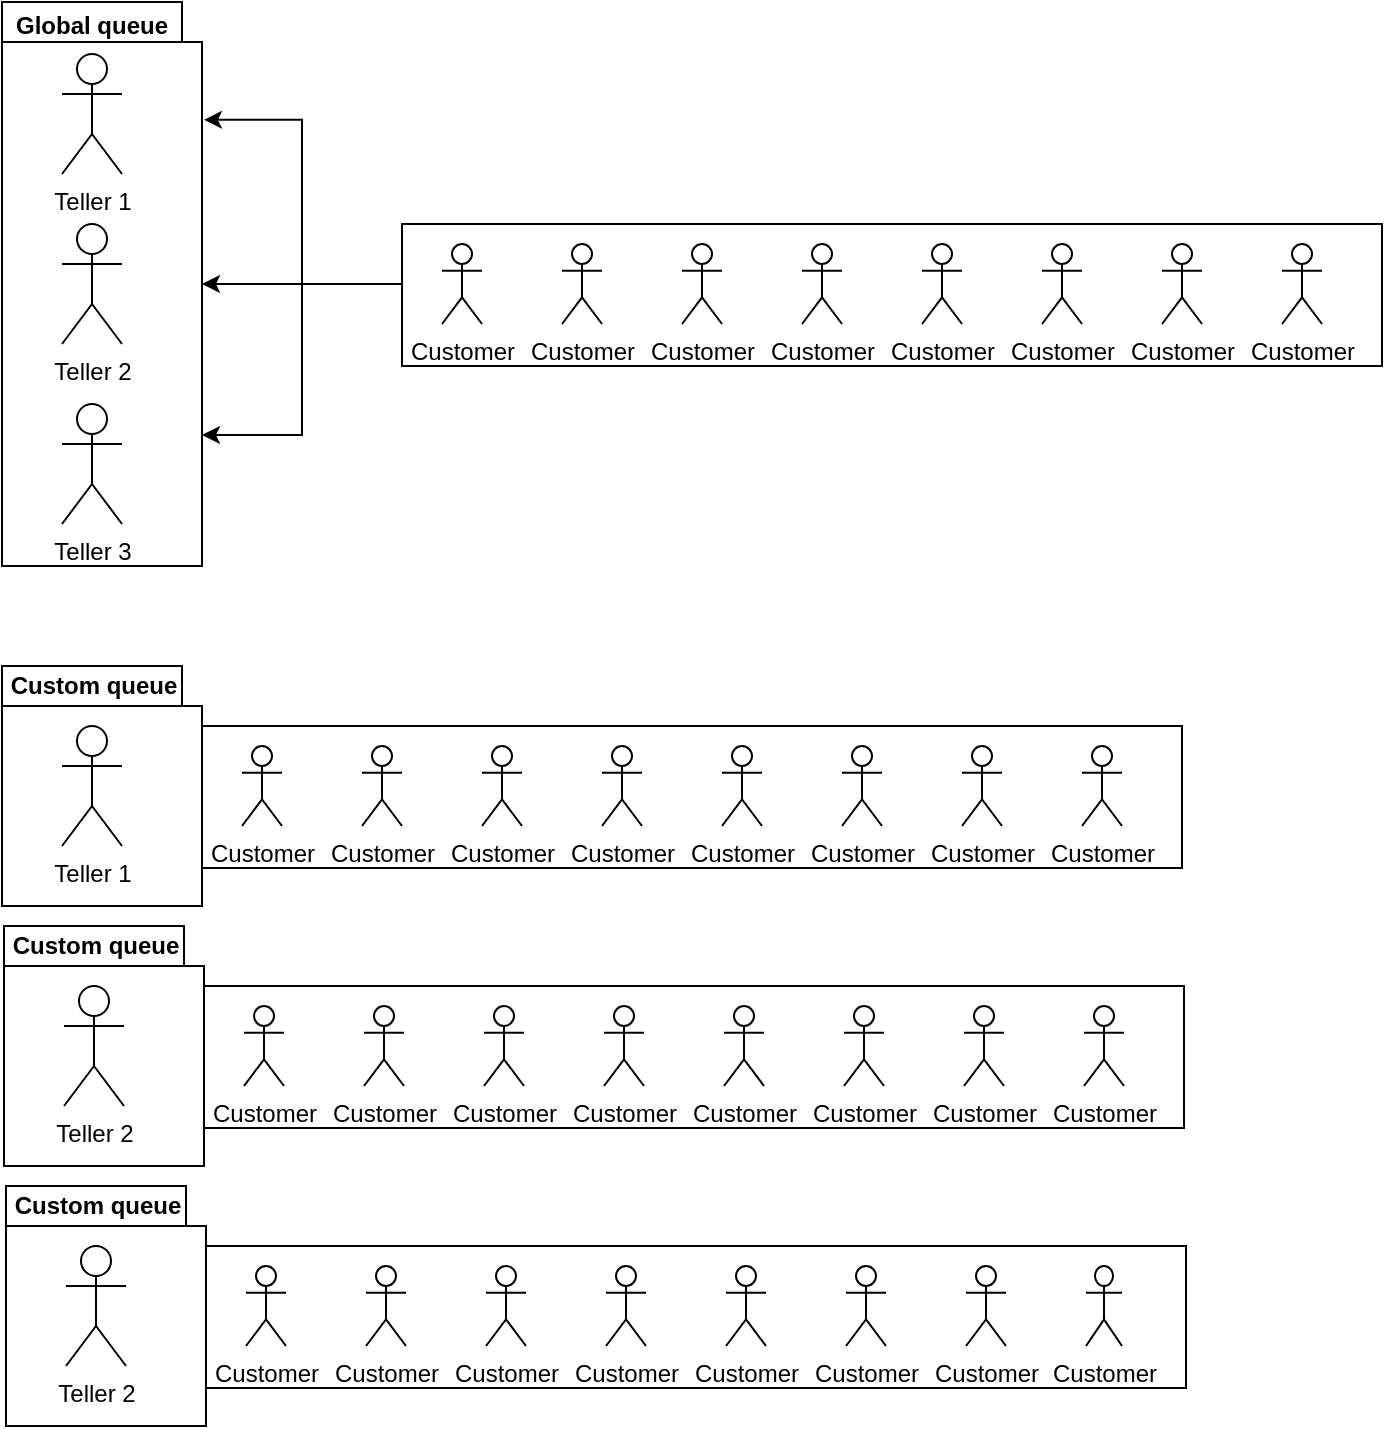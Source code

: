 <mxfile version="14.6.13" type="github">
  <diagram id="2GeDHIiJQ9i0ZAXMB6go" name="Page-1">
    <mxGraphModel dx="1186" dy="617" grid="1" gridSize="10" guides="1" tooltips="1" connect="1" arrows="1" fold="1" page="1" pageScale="1" pageWidth="827" pageHeight="1169" math="0" shadow="0">
      <root>
        <mxCell id="0" />
        <mxCell id="1" parent="0" />
        <mxCell id="XJ4RsiavHhW2-40Pzid3-6" value="" style="shape=folder;fontStyle=1;spacingTop=10;tabWidth=90;tabHeight=20;tabPosition=left;html=1;" vertex="1" parent="1">
          <mxGeometry x="40" y="48" width="100" height="282" as="geometry" />
        </mxCell>
        <mxCell id="XJ4RsiavHhW2-40Pzid3-2" value="Teller 2" style="shape=umlActor;verticalLabelPosition=bottom;verticalAlign=top;html=1;outlineConnect=0;" vertex="1" parent="1">
          <mxGeometry x="70" y="159" width="30" height="60" as="geometry" />
        </mxCell>
        <mxCell id="XJ4RsiavHhW2-40Pzid3-3" value="Teller 3&lt;br&gt;" style="shape=umlActor;verticalLabelPosition=bottom;verticalAlign=top;html=1;outlineConnect=0;" vertex="1" parent="1">
          <mxGeometry x="70" y="249" width="30" height="60" as="geometry" />
        </mxCell>
        <mxCell id="XJ4RsiavHhW2-40Pzid3-4" value="Teller 1&lt;br&gt;" style="shape=umlActor;verticalLabelPosition=bottom;verticalAlign=top;html=1;outlineConnect=0;" vertex="1" parent="1">
          <mxGeometry x="70" y="74" width="30" height="60" as="geometry" />
        </mxCell>
        <mxCell id="XJ4RsiavHhW2-40Pzid3-7" value="&lt;b&gt;Global queue&lt;/b&gt;" style="text;html=1;strokeColor=none;fillColor=none;align=center;verticalAlign=middle;whiteSpace=wrap;rounded=0;" vertex="1" parent="1">
          <mxGeometry x="40" y="50" width="90" height="20" as="geometry" />
        </mxCell>
        <mxCell id="XJ4RsiavHhW2-40Pzid3-18" style="edgeStyle=orthogonalEdgeStyle;rounded=0;orthogonalLoop=1;jettySize=auto;html=1;entryX=1.01;entryY=0.209;entryDx=0;entryDy=0;entryPerimeter=0;exitX=0;exitY=0.5;exitDx=0;exitDy=0;" edge="1" parent="1" source="XJ4RsiavHhW2-40Pzid3-17" target="XJ4RsiavHhW2-40Pzid3-6">
          <mxGeometry relative="1" as="geometry">
            <Array as="points">
              <mxPoint x="240" y="189" />
              <mxPoint x="190" y="189" />
              <mxPoint x="190" y="107" />
            </Array>
          </mxGeometry>
        </mxCell>
        <mxCell id="XJ4RsiavHhW2-40Pzid3-19" style="edgeStyle=orthogonalEdgeStyle;rounded=0;orthogonalLoop=1;jettySize=auto;html=1;exitX=0;exitY=0.25;exitDx=0;exitDy=0;" edge="1" parent="1" source="XJ4RsiavHhW2-40Pzid3-17">
          <mxGeometry relative="1" as="geometry">
            <mxPoint x="140" y="189" as="targetPoint" />
            <Array as="points">
              <mxPoint x="240" y="189" />
              <mxPoint x="140" y="189" />
            </Array>
          </mxGeometry>
        </mxCell>
        <mxCell id="XJ4RsiavHhW2-40Pzid3-20" style="edgeStyle=orthogonalEdgeStyle;rounded=0;orthogonalLoop=1;jettySize=auto;html=1;exitX=0;exitY=0.75;exitDx=0;exitDy=0;entryX=0;entryY=0;entryDx=100;entryDy=216.5;entryPerimeter=0;" edge="1" parent="1" source="XJ4RsiavHhW2-40Pzid3-17" target="XJ4RsiavHhW2-40Pzid3-6">
          <mxGeometry relative="1" as="geometry">
            <Array as="points">
              <mxPoint x="240" y="189" />
              <mxPoint x="190" y="189" />
              <mxPoint x="190" y="265" />
            </Array>
          </mxGeometry>
        </mxCell>
        <mxCell id="XJ4RsiavHhW2-40Pzid3-17" value="" style="rounded=0;whiteSpace=wrap;html=1;" vertex="1" parent="1">
          <mxGeometry x="240" y="159" width="490" height="71" as="geometry" />
        </mxCell>
        <mxCell id="XJ4RsiavHhW2-40Pzid3-21" value="Customer" style="shape=umlActor;verticalLabelPosition=bottom;verticalAlign=top;html=1;outlineConnect=0;" vertex="1" parent="1">
          <mxGeometry x="260" y="169" width="20" height="40" as="geometry" />
        </mxCell>
        <mxCell id="XJ4RsiavHhW2-40Pzid3-22" value="Customer" style="shape=umlActor;verticalLabelPosition=bottom;verticalAlign=top;html=1;outlineConnect=0;" vertex="1" parent="1">
          <mxGeometry x="320" y="169" width="20" height="40" as="geometry" />
        </mxCell>
        <mxCell id="XJ4RsiavHhW2-40Pzid3-23" value="Customer" style="shape=umlActor;verticalLabelPosition=bottom;verticalAlign=top;html=1;outlineConnect=0;" vertex="1" parent="1">
          <mxGeometry x="380" y="169" width="20" height="40" as="geometry" />
        </mxCell>
        <mxCell id="XJ4RsiavHhW2-40Pzid3-24" value="Customer" style="shape=umlActor;verticalLabelPosition=bottom;verticalAlign=top;html=1;outlineConnect=0;" vertex="1" parent="1">
          <mxGeometry x="440" y="169" width="20" height="40" as="geometry" />
        </mxCell>
        <mxCell id="XJ4RsiavHhW2-40Pzid3-25" value="Customer" style="shape=umlActor;verticalLabelPosition=bottom;verticalAlign=top;html=1;outlineConnect=0;" vertex="1" parent="1">
          <mxGeometry x="500" y="169" width="20" height="40" as="geometry" />
        </mxCell>
        <mxCell id="XJ4RsiavHhW2-40Pzid3-26" value="Customer" style="shape=umlActor;verticalLabelPosition=bottom;verticalAlign=top;html=1;outlineConnect=0;" vertex="1" parent="1">
          <mxGeometry x="560" y="169" width="20" height="40" as="geometry" />
        </mxCell>
        <mxCell id="XJ4RsiavHhW2-40Pzid3-30" value="Customer" style="shape=umlActor;verticalLabelPosition=bottom;verticalAlign=top;html=1;outlineConnect=0;" vertex="1" parent="1">
          <mxGeometry x="620" y="169" width="20" height="40" as="geometry" />
        </mxCell>
        <mxCell id="XJ4RsiavHhW2-40Pzid3-31" value="Customer" style="shape=umlActor;verticalLabelPosition=bottom;verticalAlign=top;html=1;outlineConnect=0;" vertex="1" parent="1">
          <mxGeometry x="680" y="169" width="20" height="40" as="geometry" />
        </mxCell>
        <mxCell id="XJ4RsiavHhW2-40Pzid3-33" value="" style="shape=folder;fontStyle=1;spacingTop=10;tabWidth=90;tabHeight=20;tabPosition=left;html=1;" vertex="1" parent="1">
          <mxGeometry x="40" y="380" width="100" height="120" as="geometry" />
        </mxCell>
        <mxCell id="XJ4RsiavHhW2-40Pzid3-34" value="&lt;b&gt;Custom queue&lt;/b&gt;" style="text;html=1;strokeColor=none;fillColor=none;align=center;verticalAlign=middle;whiteSpace=wrap;rounded=0;" vertex="1" parent="1">
          <mxGeometry x="41" y="380" width="90" height="20" as="geometry" />
        </mxCell>
        <mxCell id="XJ4RsiavHhW2-40Pzid3-35" value="Teller 1&lt;br&gt;" style="shape=umlActor;verticalLabelPosition=bottom;verticalAlign=top;html=1;outlineConnect=0;" vertex="1" parent="1">
          <mxGeometry x="70" y="410" width="30" height="60" as="geometry" />
        </mxCell>
        <mxCell id="XJ4RsiavHhW2-40Pzid3-36" value="" style="shape=folder;fontStyle=1;spacingTop=10;tabWidth=90;tabHeight=20;tabPosition=left;html=1;" vertex="1" parent="1">
          <mxGeometry x="41" y="510" width="100" height="120" as="geometry" />
        </mxCell>
        <mxCell id="XJ4RsiavHhW2-40Pzid3-37" value="&lt;b&gt;Custom queue&lt;/b&gt;" style="text;html=1;strokeColor=none;fillColor=none;align=center;verticalAlign=middle;whiteSpace=wrap;rounded=0;" vertex="1" parent="1">
          <mxGeometry x="42" y="510" width="90" height="20" as="geometry" />
        </mxCell>
        <mxCell id="XJ4RsiavHhW2-40Pzid3-38" value="Teller 2" style="shape=umlActor;verticalLabelPosition=bottom;verticalAlign=top;html=1;outlineConnect=0;" vertex="1" parent="1">
          <mxGeometry x="71" y="540" width="30" height="60" as="geometry" />
        </mxCell>
        <mxCell id="XJ4RsiavHhW2-40Pzid3-39" value="" style="shape=folder;fontStyle=1;spacingTop=10;tabWidth=90;tabHeight=20;tabPosition=left;html=1;" vertex="1" parent="1">
          <mxGeometry x="42" y="640" width="100" height="120" as="geometry" />
        </mxCell>
        <mxCell id="XJ4RsiavHhW2-40Pzid3-40" value="&lt;b&gt;Custom queue&lt;/b&gt;" style="text;html=1;strokeColor=none;fillColor=none;align=center;verticalAlign=middle;whiteSpace=wrap;rounded=0;" vertex="1" parent="1">
          <mxGeometry x="43" y="640" width="90" height="20" as="geometry" />
        </mxCell>
        <mxCell id="XJ4RsiavHhW2-40Pzid3-41" value="Teller 2" style="shape=umlActor;verticalLabelPosition=bottom;verticalAlign=top;html=1;outlineConnect=0;" vertex="1" parent="1">
          <mxGeometry x="72" y="670" width="30" height="60" as="geometry" />
        </mxCell>
        <mxCell id="XJ4RsiavHhW2-40Pzid3-42" value="" style="rounded=0;whiteSpace=wrap;html=1;" vertex="1" parent="1">
          <mxGeometry x="140" y="410" width="490" height="71" as="geometry" />
        </mxCell>
        <mxCell id="XJ4RsiavHhW2-40Pzid3-43" value="Customer" style="shape=umlActor;verticalLabelPosition=bottom;verticalAlign=top;html=1;outlineConnect=0;" vertex="1" parent="1">
          <mxGeometry x="160" y="420" width="20" height="40" as="geometry" />
        </mxCell>
        <mxCell id="XJ4RsiavHhW2-40Pzid3-44" value="Customer" style="shape=umlActor;verticalLabelPosition=bottom;verticalAlign=top;html=1;outlineConnect=0;" vertex="1" parent="1">
          <mxGeometry x="220" y="420" width="20" height="40" as="geometry" />
        </mxCell>
        <mxCell id="XJ4RsiavHhW2-40Pzid3-45" value="Customer" style="shape=umlActor;verticalLabelPosition=bottom;verticalAlign=top;html=1;outlineConnect=0;" vertex="1" parent="1">
          <mxGeometry x="280" y="420" width="20" height="40" as="geometry" />
        </mxCell>
        <mxCell id="XJ4RsiavHhW2-40Pzid3-46" value="Customer" style="shape=umlActor;verticalLabelPosition=bottom;verticalAlign=top;html=1;outlineConnect=0;" vertex="1" parent="1">
          <mxGeometry x="340" y="420" width="20" height="40" as="geometry" />
        </mxCell>
        <mxCell id="XJ4RsiavHhW2-40Pzid3-47" value="Customer" style="shape=umlActor;verticalLabelPosition=bottom;verticalAlign=top;html=1;outlineConnect=0;" vertex="1" parent="1">
          <mxGeometry x="400" y="420" width="20" height="40" as="geometry" />
        </mxCell>
        <mxCell id="XJ4RsiavHhW2-40Pzid3-48" value="Customer" style="shape=umlActor;verticalLabelPosition=bottom;verticalAlign=top;html=1;outlineConnect=0;" vertex="1" parent="1">
          <mxGeometry x="460" y="420" width="20" height="40" as="geometry" />
        </mxCell>
        <mxCell id="XJ4RsiavHhW2-40Pzid3-49" value="Customer" style="shape=umlActor;verticalLabelPosition=bottom;verticalAlign=top;html=1;outlineConnect=0;" vertex="1" parent="1">
          <mxGeometry x="520" y="420" width="20" height="40" as="geometry" />
        </mxCell>
        <mxCell id="XJ4RsiavHhW2-40Pzid3-50" value="Customer" style="shape=umlActor;verticalLabelPosition=bottom;verticalAlign=top;html=1;outlineConnect=0;" vertex="1" parent="1">
          <mxGeometry x="580" y="420" width="20" height="40" as="geometry" />
        </mxCell>
        <mxCell id="XJ4RsiavHhW2-40Pzid3-51" value="" style="rounded=0;whiteSpace=wrap;html=1;" vertex="1" parent="1">
          <mxGeometry x="141" y="540" width="490" height="71" as="geometry" />
        </mxCell>
        <mxCell id="XJ4RsiavHhW2-40Pzid3-52" value="Customer" style="shape=umlActor;verticalLabelPosition=bottom;verticalAlign=top;html=1;outlineConnect=0;" vertex="1" parent="1">
          <mxGeometry x="161" y="550" width="20" height="40" as="geometry" />
        </mxCell>
        <mxCell id="XJ4RsiavHhW2-40Pzid3-53" value="Customer" style="shape=umlActor;verticalLabelPosition=bottom;verticalAlign=top;html=1;outlineConnect=0;" vertex="1" parent="1">
          <mxGeometry x="221" y="550" width="20" height="40" as="geometry" />
        </mxCell>
        <mxCell id="XJ4RsiavHhW2-40Pzid3-54" value="Customer" style="shape=umlActor;verticalLabelPosition=bottom;verticalAlign=top;html=1;outlineConnect=0;" vertex="1" parent="1">
          <mxGeometry x="281" y="550" width="20" height="40" as="geometry" />
        </mxCell>
        <mxCell id="XJ4RsiavHhW2-40Pzid3-55" value="Customer" style="shape=umlActor;verticalLabelPosition=bottom;verticalAlign=top;html=1;outlineConnect=0;" vertex="1" parent="1">
          <mxGeometry x="341" y="550" width="20" height="40" as="geometry" />
        </mxCell>
        <mxCell id="XJ4RsiavHhW2-40Pzid3-56" value="Customer" style="shape=umlActor;verticalLabelPosition=bottom;verticalAlign=top;html=1;outlineConnect=0;" vertex="1" parent="1">
          <mxGeometry x="401" y="550" width="20" height="40" as="geometry" />
        </mxCell>
        <mxCell id="XJ4RsiavHhW2-40Pzid3-57" value="Customer" style="shape=umlActor;verticalLabelPosition=bottom;verticalAlign=top;html=1;outlineConnect=0;" vertex="1" parent="1">
          <mxGeometry x="461" y="550" width="20" height="40" as="geometry" />
        </mxCell>
        <mxCell id="XJ4RsiavHhW2-40Pzid3-58" value="Customer" style="shape=umlActor;verticalLabelPosition=bottom;verticalAlign=top;html=1;outlineConnect=0;" vertex="1" parent="1">
          <mxGeometry x="521" y="550" width="20" height="40" as="geometry" />
        </mxCell>
        <mxCell id="XJ4RsiavHhW2-40Pzid3-59" value="Customer" style="shape=umlActor;verticalLabelPosition=bottom;verticalAlign=top;html=1;outlineConnect=0;" vertex="1" parent="1">
          <mxGeometry x="581" y="550" width="20" height="40" as="geometry" />
        </mxCell>
        <mxCell id="XJ4RsiavHhW2-40Pzid3-70" value="" style="rounded=0;whiteSpace=wrap;html=1;" vertex="1" parent="1">
          <mxGeometry x="142" y="670" width="490" height="71" as="geometry" />
        </mxCell>
        <mxCell id="XJ4RsiavHhW2-40Pzid3-71" value="Customer" style="shape=umlActor;verticalLabelPosition=bottom;verticalAlign=top;html=1;outlineConnect=0;" vertex="1" parent="1">
          <mxGeometry x="162" y="680" width="20" height="40" as="geometry" />
        </mxCell>
        <mxCell id="XJ4RsiavHhW2-40Pzid3-72" value="Customer" style="shape=umlActor;verticalLabelPosition=bottom;verticalAlign=top;html=1;outlineConnect=0;" vertex="1" parent="1">
          <mxGeometry x="222" y="680" width="20" height="40" as="geometry" />
        </mxCell>
        <mxCell id="XJ4RsiavHhW2-40Pzid3-73" value="Customer" style="shape=umlActor;verticalLabelPosition=bottom;verticalAlign=top;html=1;outlineConnect=0;" vertex="1" parent="1">
          <mxGeometry x="282" y="680" width="20" height="40" as="geometry" />
        </mxCell>
        <mxCell id="XJ4RsiavHhW2-40Pzid3-74" value="Customer" style="shape=umlActor;verticalLabelPosition=bottom;verticalAlign=top;html=1;outlineConnect=0;" vertex="1" parent="1">
          <mxGeometry x="342" y="680" width="20" height="40" as="geometry" />
        </mxCell>
        <mxCell id="XJ4RsiavHhW2-40Pzid3-75" value="Customer" style="shape=umlActor;verticalLabelPosition=bottom;verticalAlign=top;html=1;outlineConnect=0;" vertex="1" parent="1">
          <mxGeometry x="402" y="680" width="20" height="40" as="geometry" />
        </mxCell>
        <mxCell id="XJ4RsiavHhW2-40Pzid3-76" value="Customer" style="shape=umlActor;verticalLabelPosition=bottom;verticalAlign=top;html=1;outlineConnect=0;" vertex="1" parent="1">
          <mxGeometry x="462" y="680" width="20" height="40" as="geometry" />
        </mxCell>
        <mxCell id="XJ4RsiavHhW2-40Pzid3-77" value="Customer" style="shape=umlActor;verticalLabelPosition=bottom;verticalAlign=top;html=1;outlineConnect=0;" vertex="1" parent="1">
          <mxGeometry x="522" y="680" width="20" height="40" as="geometry" />
        </mxCell>
        <mxCell id="XJ4RsiavHhW2-40Pzid3-78" value="Customer" style="shape=umlActor;verticalLabelPosition=bottom;verticalAlign=top;html=1;outlineConnect=0;" vertex="1" parent="1">
          <mxGeometry x="582" y="680" width="18" height="40" as="geometry" />
        </mxCell>
      </root>
    </mxGraphModel>
  </diagram>
</mxfile>
